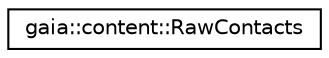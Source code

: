 digraph G
{
  edge [fontname="Helvetica",fontsize="10",labelfontname="Helvetica",labelfontsize="10"];
  node [fontname="Helvetica",fontsize="10",shape=record];
  rankdir=LR;
  Node1 [label="gaia::content::RawContacts",height=0.2,width=0.4,color="black", fillcolor="white", style="filled",URL="$dd/daa/classgaia_1_1content_1_1_raw_contacts.html",tooltip="The class to provide base facility to access RawContacts table."];
}
